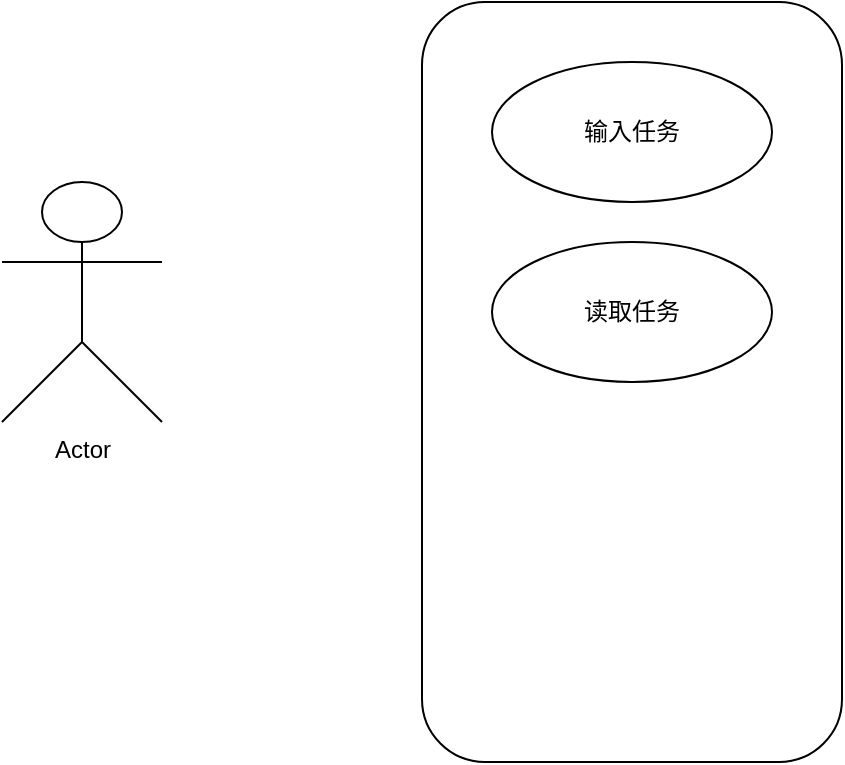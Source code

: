 <mxfile version="12.2.6" type="github" pages="1">
  <diagram id="T9WtwxOkwTUxLP5d2GLl" name="Page-1">
    <mxGraphModel dx="688" dy="496" grid="1" gridSize="10" guides="1" tooltips="1" connect="1" arrows="1" fold="1" page="1" pageScale="1" pageWidth="827" pageHeight="1169" math="0" shadow="0">
      <root>
        <mxCell id="0"/>
        <mxCell id="1" parent="0"/>
        <mxCell id="B7no6JCAk587M0pFTC4a-1" value="Actor" style="shape=umlActor;verticalLabelPosition=bottom;labelBackgroundColor=#ffffff;verticalAlign=top;html=1;" vertex="1" parent="1">
          <mxGeometry x="90" y="150" width="80" height="120" as="geometry"/>
        </mxCell>
        <mxCell id="B7no6JCAk587M0pFTC4a-5" value="" style="rounded=1;whiteSpace=wrap;html=1;" vertex="1" parent="1">
          <mxGeometry x="300" y="60" width="210" height="380" as="geometry"/>
        </mxCell>
        <mxCell id="B7no6JCAk587M0pFTC4a-8" value="&lt;font style=&quot;vertical-align: inherit&quot;&gt;&lt;font style=&quot;vertical-align: inherit&quot;&gt;输入任务&lt;/font&gt;&lt;/font&gt;" style="ellipse;whiteSpace=wrap;html=1;" vertex="1" parent="1">
          <mxGeometry x="335" y="90" width="140" height="70" as="geometry"/>
        </mxCell>
        <mxCell id="B7no6JCAk587M0pFTC4a-9" value="&lt;font style=&quot;vertical-align: inherit&quot;&gt;&lt;font style=&quot;vertical-align: inherit&quot;&gt;读取任务&lt;/font&gt;&lt;/font&gt;" style="ellipse;whiteSpace=wrap;html=1;" vertex="1" parent="1">
          <mxGeometry x="335" y="180" width="140" height="70" as="geometry"/>
        </mxCell>
      </root>
    </mxGraphModel>
  </diagram>
</mxfile>
